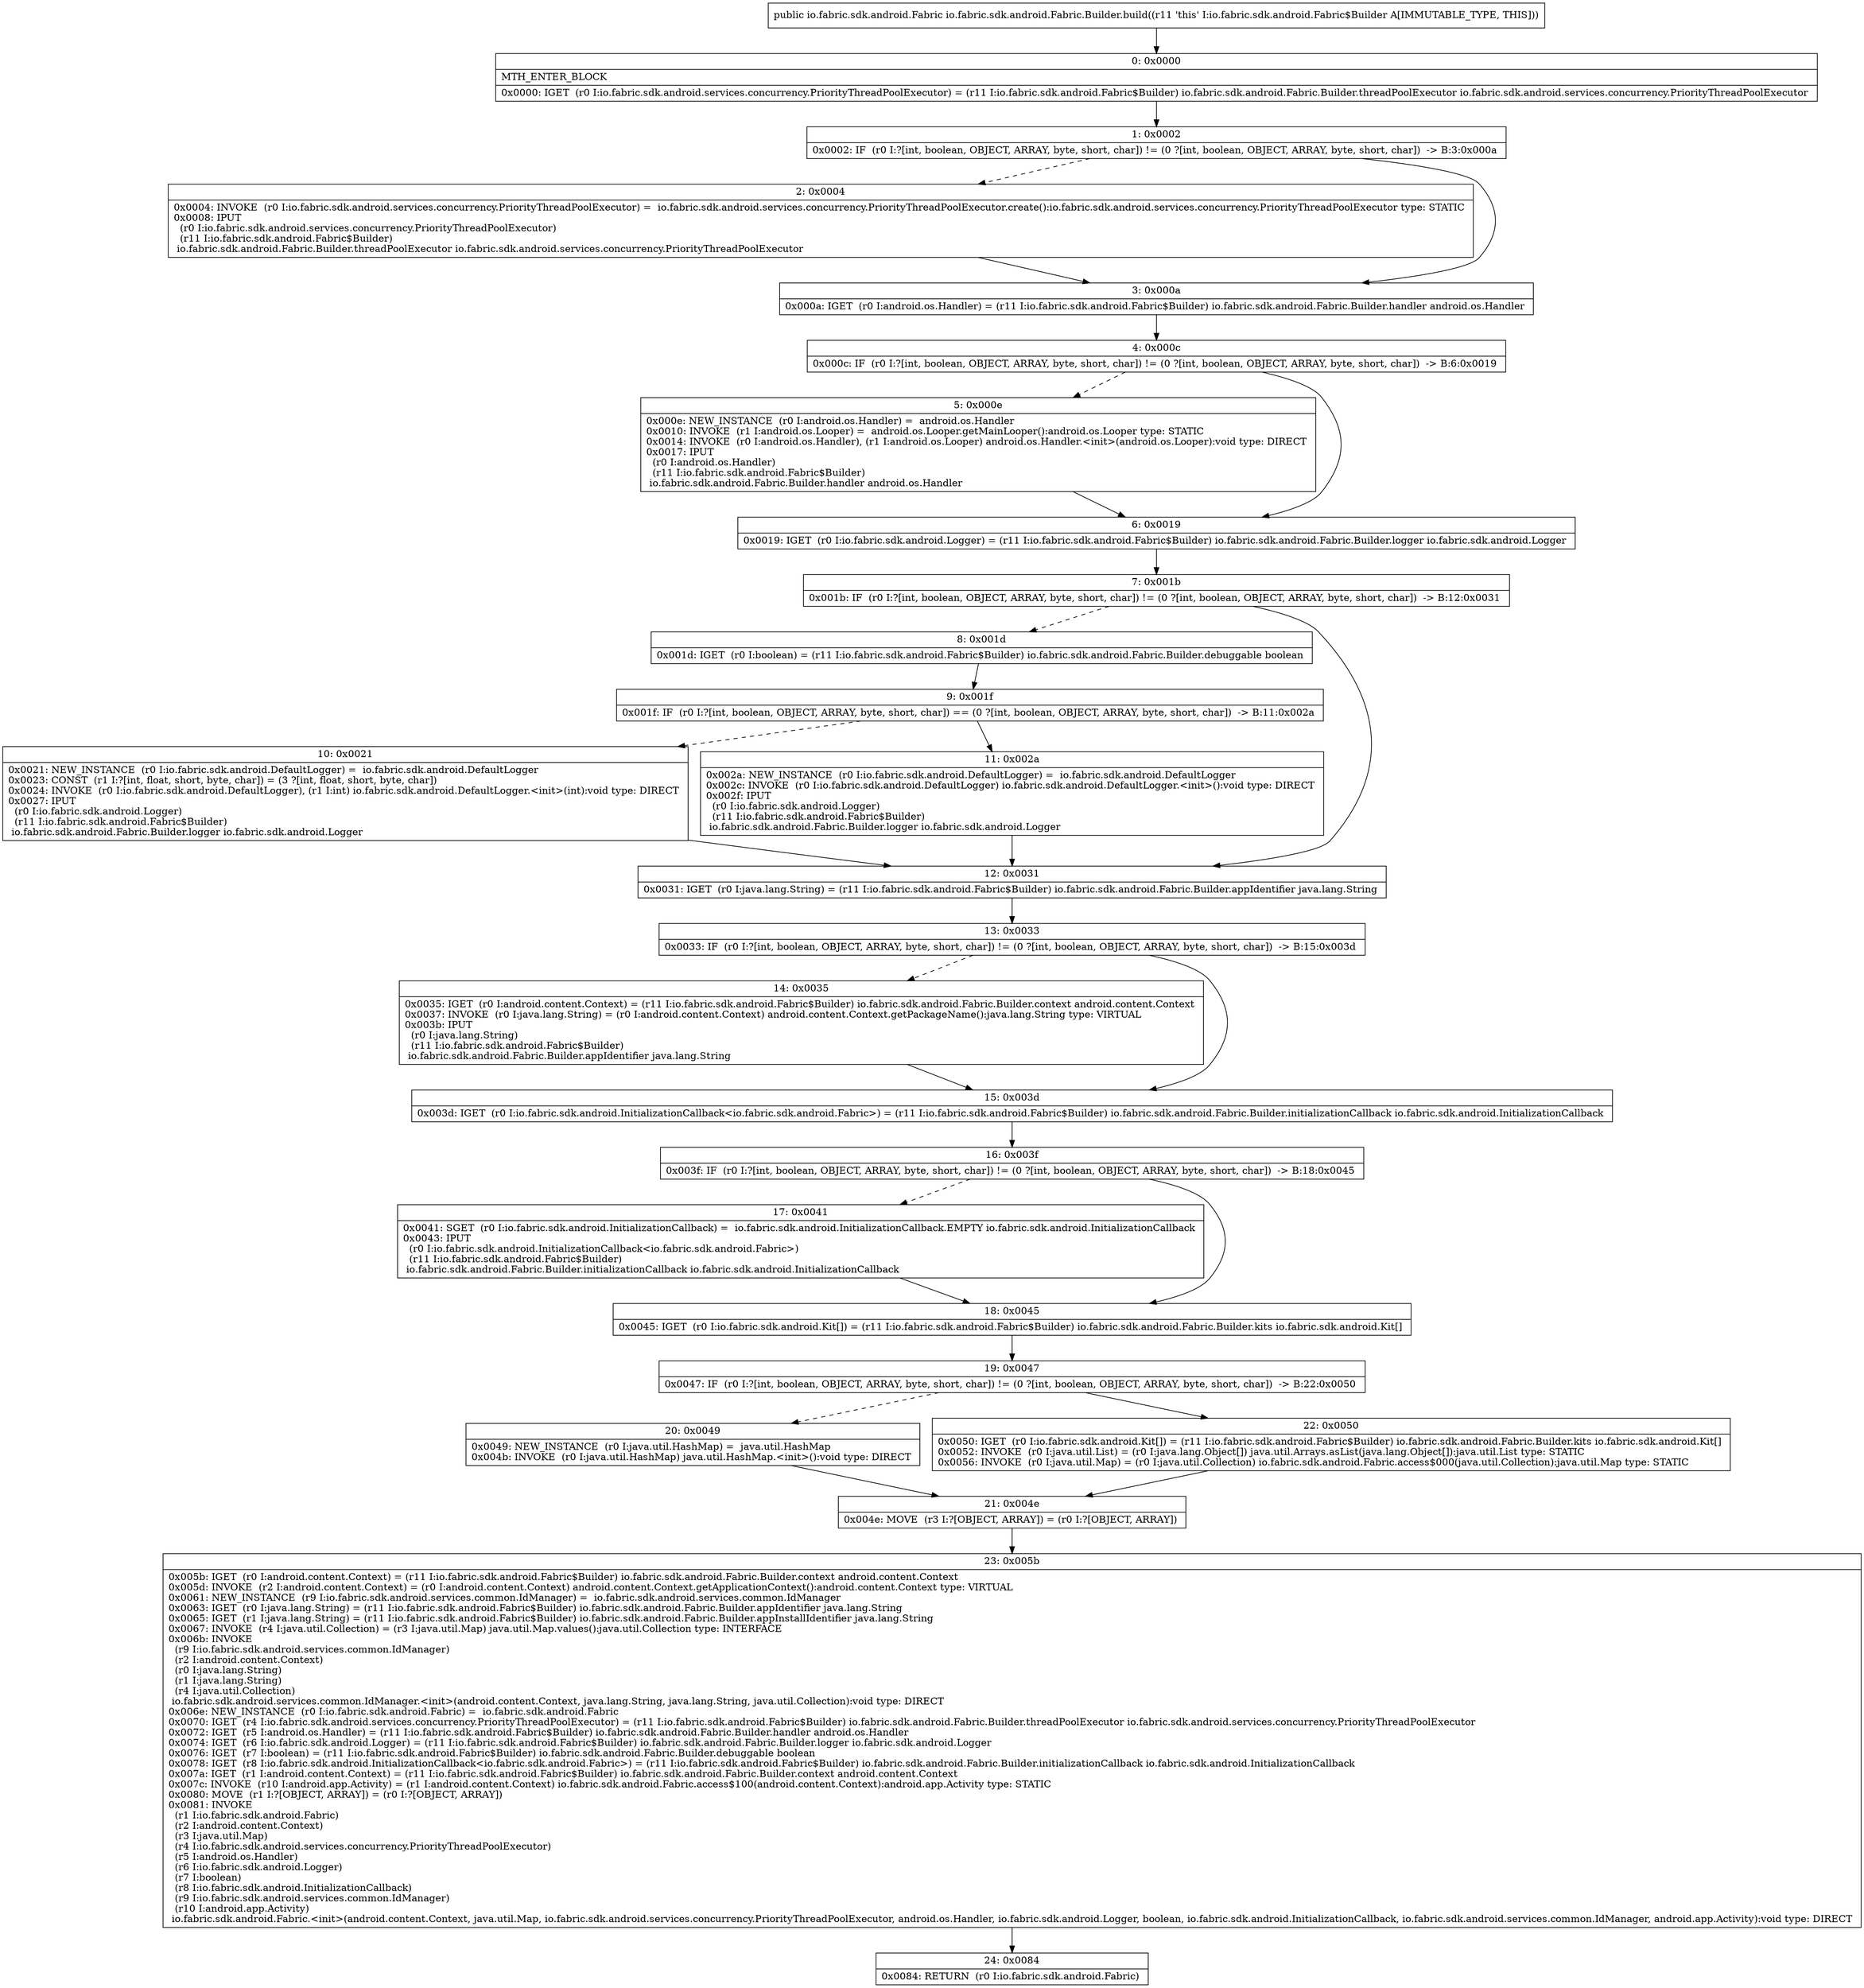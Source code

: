 digraph "CFG forio.fabric.sdk.android.Fabric.Builder.build()Lio\/fabric\/sdk\/android\/Fabric;" {
Node_0 [shape=record,label="{0\:\ 0x0000|MTH_ENTER_BLOCK\l|0x0000: IGET  (r0 I:io.fabric.sdk.android.services.concurrency.PriorityThreadPoolExecutor) = (r11 I:io.fabric.sdk.android.Fabric$Builder) io.fabric.sdk.android.Fabric.Builder.threadPoolExecutor io.fabric.sdk.android.services.concurrency.PriorityThreadPoolExecutor \l}"];
Node_1 [shape=record,label="{1\:\ 0x0002|0x0002: IF  (r0 I:?[int, boolean, OBJECT, ARRAY, byte, short, char]) != (0 ?[int, boolean, OBJECT, ARRAY, byte, short, char])  \-\> B:3:0x000a \l}"];
Node_2 [shape=record,label="{2\:\ 0x0004|0x0004: INVOKE  (r0 I:io.fabric.sdk.android.services.concurrency.PriorityThreadPoolExecutor) =  io.fabric.sdk.android.services.concurrency.PriorityThreadPoolExecutor.create():io.fabric.sdk.android.services.concurrency.PriorityThreadPoolExecutor type: STATIC \l0x0008: IPUT  \l  (r0 I:io.fabric.sdk.android.services.concurrency.PriorityThreadPoolExecutor)\l  (r11 I:io.fabric.sdk.android.Fabric$Builder)\l io.fabric.sdk.android.Fabric.Builder.threadPoolExecutor io.fabric.sdk.android.services.concurrency.PriorityThreadPoolExecutor \l}"];
Node_3 [shape=record,label="{3\:\ 0x000a|0x000a: IGET  (r0 I:android.os.Handler) = (r11 I:io.fabric.sdk.android.Fabric$Builder) io.fabric.sdk.android.Fabric.Builder.handler android.os.Handler \l}"];
Node_4 [shape=record,label="{4\:\ 0x000c|0x000c: IF  (r0 I:?[int, boolean, OBJECT, ARRAY, byte, short, char]) != (0 ?[int, boolean, OBJECT, ARRAY, byte, short, char])  \-\> B:6:0x0019 \l}"];
Node_5 [shape=record,label="{5\:\ 0x000e|0x000e: NEW_INSTANCE  (r0 I:android.os.Handler) =  android.os.Handler \l0x0010: INVOKE  (r1 I:android.os.Looper) =  android.os.Looper.getMainLooper():android.os.Looper type: STATIC \l0x0014: INVOKE  (r0 I:android.os.Handler), (r1 I:android.os.Looper) android.os.Handler.\<init\>(android.os.Looper):void type: DIRECT \l0x0017: IPUT  \l  (r0 I:android.os.Handler)\l  (r11 I:io.fabric.sdk.android.Fabric$Builder)\l io.fabric.sdk.android.Fabric.Builder.handler android.os.Handler \l}"];
Node_6 [shape=record,label="{6\:\ 0x0019|0x0019: IGET  (r0 I:io.fabric.sdk.android.Logger) = (r11 I:io.fabric.sdk.android.Fabric$Builder) io.fabric.sdk.android.Fabric.Builder.logger io.fabric.sdk.android.Logger \l}"];
Node_7 [shape=record,label="{7\:\ 0x001b|0x001b: IF  (r0 I:?[int, boolean, OBJECT, ARRAY, byte, short, char]) != (0 ?[int, boolean, OBJECT, ARRAY, byte, short, char])  \-\> B:12:0x0031 \l}"];
Node_8 [shape=record,label="{8\:\ 0x001d|0x001d: IGET  (r0 I:boolean) = (r11 I:io.fabric.sdk.android.Fabric$Builder) io.fabric.sdk.android.Fabric.Builder.debuggable boolean \l}"];
Node_9 [shape=record,label="{9\:\ 0x001f|0x001f: IF  (r0 I:?[int, boolean, OBJECT, ARRAY, byte, short, char]) == (0 ?[int, boolean, OBJECT, ARRAY, byte, short, char])  \-\> B:11:0x002a \l}"];
Node_10 [shape=record,label="{10\:\ 0x0021|0x0021: NEW_INSTANCE  (r0 I:io.fabric.sdk.android.DefaultLogger) =  io.fabric.sdk.android.DefaultLogger \l0x0023: CONST  (r1 I:?[int, float, short, byte, char]) = (3 ?[int, float, short, byte, char]) \l0x0024: INVOKE  (r0 I:io.fabric.sdk.android.DefaultLogger), (r1 I:int) io.fabric.sdk.android.DefaultLogger.\<init\>(int):void type: DIRECT \l0x0027: IPUT  \l  (r0 I:io.fabric.sdk.android.Logger)\l  (r11 I:io.fabric.sdk.android.Fabric$Builder)\l io.fabric.sdk.android.Fabric.Builder.logger io.fabric.sdk.android.Logger \l}"];
Node_11 [shape=record,label="{11\:\ 0x002a|0x002a: NEW_INSTANCE  (r0 I:io.fabric.sdk.android.DefaultLogger) =  io.fabric.sdk.android.DefaultLogger \l0x002c: INVOKE  (r0 I:io.fabric.sdk.android.DefaultLogger) io.fabric.sdk.android.DefaultLogger.\<init\>():void type: DIRECT \l0x002f: IPUT  \l  (r0 I:io.fabric.sdk.android.Logger)\l  (r11 I:io.fabric.sdk.android.Fabric$Builder)\l io.fabric.sdk.android.Fabric.Builder.logger io.fabric.sdk.android.Logger \l}"];
Node_12 [shape=record,label="{12\:\ 0x0031|0x0031: IGET  (r0 I:java.lang.String) = (r11 I:io.fabric.sdk.android.Fabric$Builder) io.fabric.sdk.android.Fabric.Builder.appIdentifier java.lang.String \l}"];
Node_13 [shape=record,label="{13\:\ 0x0033|0x0033: IF  (r0 I:?[int, boolean, OBJECT, ARRAY, byte, short, char]) != (0 ?[int, boolean, OBJECT, ARRAY, byte, short, char])  \-\> B:15:0x003d \l}"];
Node_14 [shape=record,label="{14\:\ 0x0035|0x0035: IGET  (r0 I:android.content.Context) = (r11 I:io.fabric.sdk.android.Fabric$Builder) io.fabric.sdk.android.Fabric.Builder.context android.content.Context \l0x0037: INVOKE  (r0 I:java.lang.String) = (r0 I:android.content.Context) android.content.Context.getPackageName():java.lang.String type: VIRTUAL \l0x003b: IPUT  \l  (r0 I:java.lang.String)\l  (r11 I:io.fabric.sdk.android.Fabric$Builder)\l io.fabric.sdk.android.Fabric.Builder.appIdentifier java.lang.String \l}"];
Node_15 [shape=record,label="{15\:\ 0x003d|0x003d: IGET  (r0 I:io.fabric.sdk.android.InitializationCallback\<io.fabric.sdk.android.Fabric\>) = (r11 I:io.fabric.sdk.android.Fabric$Builder) io.fabric.sdk.android.Fabric.Builder.initializationCallback io.fabric.sdk.android.InitializationCallback \l}"];
Node_16 [shape=record,label="{16\:\ 0x003f|0x003f: IF  (r0 I:?[int, boolean, OBJECT, ARRAY, byte, short, char]) != (0 ?[int, boolean, OBJECT, ARRAY, byte, short, char])  \-\> B:18:0x0045 \l}"];
Node_17 [shape=record,label="{17\:\ 0x0041|0x0041: SGET  (r0 I:io.fabric.sdk.android.InitializationCallback) =  io.fabric.sdk.android.InitializationCallback.EMPTY io.fabric.sdk.android.InitializationCallback \l0x0043: IPUT  \l  (r0 I:io.fabric.sdk.android.InitializationCallback\<io.fabric.sdk.android.Fabric\>)\l  (r11 I:io.fabric.sdk.android.Fabric$Builder)\l io.fabric.sdk.android.Fabric.Builder.initializationCallback io.fabric.sdk.android.InitializationCallback \l}"];
Node_18 [shape=record,label="{18\:\ 0x0045|0x0045: IGET  (r0 I:io.fabric.sdk.android.Kit[]) = (r11 I:io.fabric.sdk.android.Fabric$Builder) io.fabric.sdk.android.Fabric.Builder.kits io.fabric.sdk.android.Kit[] \l}"];
Node_19 [shape=record,label="{19\:\ 0x0047|0x0047: IF  (r0 I:?[int, boolean, OBJECT, ARRAY, byte, short, char]) != (0 ?[int, boolean, OBJECT, ARRAY, byte, short, char])  \-\> B:22:0x0050 \l}"];
Node_20 [shape=record,label="{20\:\ 0x0049|0x0049: NEW_INSTANCE  (r0 I:java.util.HashMap) =  java.util.HashMap \l0x004b: INVOKE  (r0 I:java.util.HashMap) java.util.HashMap.\<init\>():void type: DIRECT \l}"];
Node_21 [shape=record,label="{21\:\ 0x004e|0x004e: MOVE  (r3 I:?[OBJECT, ARRAY]) = (r0 I:?[OBJECT, ARRAY]) \l}"];
Node_22 [shape=record,label="{22\:\ 0x0050|0x0050: IGET  (r0 I:io.fabric.sdk.android.Kit[]) = (r11 I:io.fabric.sdk.android.Fabric$Builder) io.fabric.sdk.android.Fabric.Builder.kits io.fabric.sdk.android.Kit[] \l0x0052: INVOKE  (r0 I:java.util.List) = (r0 I:java.lang.Object[]) java.util.Arrays.asList(java.lang.Object[]):java.util.List type: STATIC \l0x0056: INVOKE  (r0 I:java.util.Map) = (r0 I:java.util.Collection) io.fabric.sdk.android.Fabric.access$000(java.util.Collection):java.util.Map type: STATIC \l}"];
Node_23 [shape=record,label="{23\:\ 0x005b|0x005b: IGET  (r0 I:android.content.Context) = (r11 I:io.fabric.sdk.android.Fabric$Builder) io.fabric.sdk.android.Fabric.Builder.context android.content.Context \l0x005d: INVOKE  (r2 I:android.content.Context) = (r0 I:android.content.Context) android.content.Context.getApplicationContext():android.content.Context type: VIRTUAL \l0x0061: NEW_INSTANCE  (r9 I:io.fabric.sdk.android.services.common.IdManager) =  io.fabric.sdk.android.services.common.IdManager \l0x0063: IGET  (r0 I:java.lang.String) = (r11 I:io.fabric.sdk.android.Fabric$Builder) io.fabric.sdk.android.Fabric.Builder.appIdentifier java.lang.String \l0x0065: IGET  (r1 I:java.lang.String) = (r11 I:io.fabric.sdk.android.Fabric$Builder) io.fabric.sdk.android.Fabric.Builder.appInstallIdentifier java.lang.String \l0x0067: INVOKE  (r4 I:java.util.Collection) = (r3 I:java.util.Map) java.util.Map.values():java.util.Collection type: INTERFACE \l0x006b: INVOKE  \l  (r9 I:io.fabric.sdk.android.services.common.IdManager)\l  (r2 I:android.content.Context)\l  (r0 I:java.lang.String)\l  (r1 I:java.lang.String)\l  (r4 I:java.util.Collection)\l io.fabric.sdk.android.services.common.IdManager.\<init\>(android.content.Context, java.lang.String, java.lang.String, java.util.Collection):void type: DIRECT \l0x006e: NEW_INSTANCE  (r0 I:io.fabric.sdk.android.Fabric) =  io.fabric.sdk.android.Fabric \l0x0070: IGET  (r4 I:io.fabric.sdk.android.services.concurrency.PriorityThreadPoolExecutor) = (r11 I:io.fabric.sdk.android.Fabric$Builder) io.fabric.sdk.android.Fabric.Builder.threadPoolExecutor io.fabric.sdk.android.services.concurrency.PriorityThreadPoolExecutor \l0x0072: IGET  (r5 I:android.os.Handler) = (r11 I:io.fabric.sdk.android.Fabric$Builder) io.fabric.sdk.android.Fabric.Builder.handler android.os.Handler \l0x0074: IGET  (r6 I:io.fabric.sdk.android.Logger) = (r11 I:io.fabric.sdk.android.Fabric$Builder) io.fabric.sdk.android.Fabric.Builder.logger io.fabric.sdk.android.Logger \l0x0076: IGET  (r7 I:boolean) = (r11 I:io.fabric.sdk.android.Fabric$Builder) io.fabric.sdk.android.Fabric.Builder.debuggable boolean \l0x0078: IGET  (r8 I:io.fabric.sdk.android.InitializationCallback\<io.fabric.sdk.android.Fabric\>) = (r11 I:io.fabric.sdk.android.Fabric$Builder) io.fabric.sdk.android.Fabric.Builder.initializationCallback io.fabric.sdk.android.InitializationCallback \l0x007a: IGET  (r1 I:android.content.Context) = (r11 I:io.fabric.sdk.android.Fabric$Builder) io.fabric.sdk.android.Fabric.Builder.context android.content.Context \l0x007c: INVOKE  (r10 I:android.app.Activity) = (r1 I:android.content.Context) io.fabric.sdk.android.Fabric.access$100(android.content.Context):android.app.Activity type: STATIC \l0x0080: MOVE  (r1 I:?[OBJECT, ARRAY]) = (r0 I:?[OBJECT, ARRAY]) \l0x0081: INVOKE  \l  (r1 I:io.fabric.sdk.android.Fabric)\l  (r2 I:android.content.Context)\l  (r3 I:java.util.Map)\l  (r4 I:io.fabric.sdk.android.services.concurrency.PriorityThreadPoolExecutor)\l  (r5 I:android.os.Handler)\l  (r6 I:io.fabric.sdk.android.Logger)\l  (r7 I:boolean)\l  (r8 I:io.fabric.sdk.android.InitializationCallback)\l  (r9 I:io.fabric.sdk.android.services.common.IdManager)\l  (r10 I:android.app.Activity)\l io.fabric.sdk.android.Fabric.\<init\>(android.content.Context, java.util.Map, io.fabric.sdk.android.services.concurrency.PriorityThreadPoolExecutor, android.os.Handler, io.fabric.sdk.android.Logger, boolean, io.fabric.sdk.android.InitializationCallback, io.fabric.sdk.android.services.common.IdManager, android.app.Activity):void type: DIRECT \l}"];
Node_24 [shape=record,label="{24\:\ 0x0084|0x0084: RETURN  (r0 I:io.fabric.sdk.android.Fabric) \l}"];
MethodNode[shape=record,label="{public io.fabric.sdk.android.Fabric io.fabric.sdk.android.Fabric.Builder.build((r11 'this' I:io.fabric.sdk.android.Fabric$Builder A[IMMUTABLE_TYPE, THIS])) }"];
MethodNode -> Node_0;
Node_0 -> Node_1;
Node_1 -> Node_2[style=dashed];
Node_1 -> Node_3;
Node_2 -> Node_3;
Node_3 -> Node_4;
Node_4 -> Node_5[style=dashed];
Node_4 -> Node_6;
Node_5 -> Node_6;
Node_6 -> Node_7;
Node_7 -> Node_8[style=dashed];
Node_7 -> Node_12;
Node_8 -> Node_9;
Node_9 -> Node_10[style=dashed];
Node_9 -> Node_11;
Node_10 -> Node_12;
Node_11 -> Node_12;
Node_12 -> Node_13;
Node_13 -> Node_14[style=dashed];
Node_13 -> Node_15;
Node_14 -> Node_15;
Node_15 -> Node_16;
Node_16 -> Node_17[style=dashed];
Node_16 -> Node_18;
Node_17 -> Node_18;
Node_18 -> Node_19;
Node_19 -> Node_20[style=dashed];
Node_19 -> Node_22;
Node_20 -> Node_21;
Node_21 -> Node_23;
Node_22 -> Node_21;
Node_23 -> Node_24;
}

